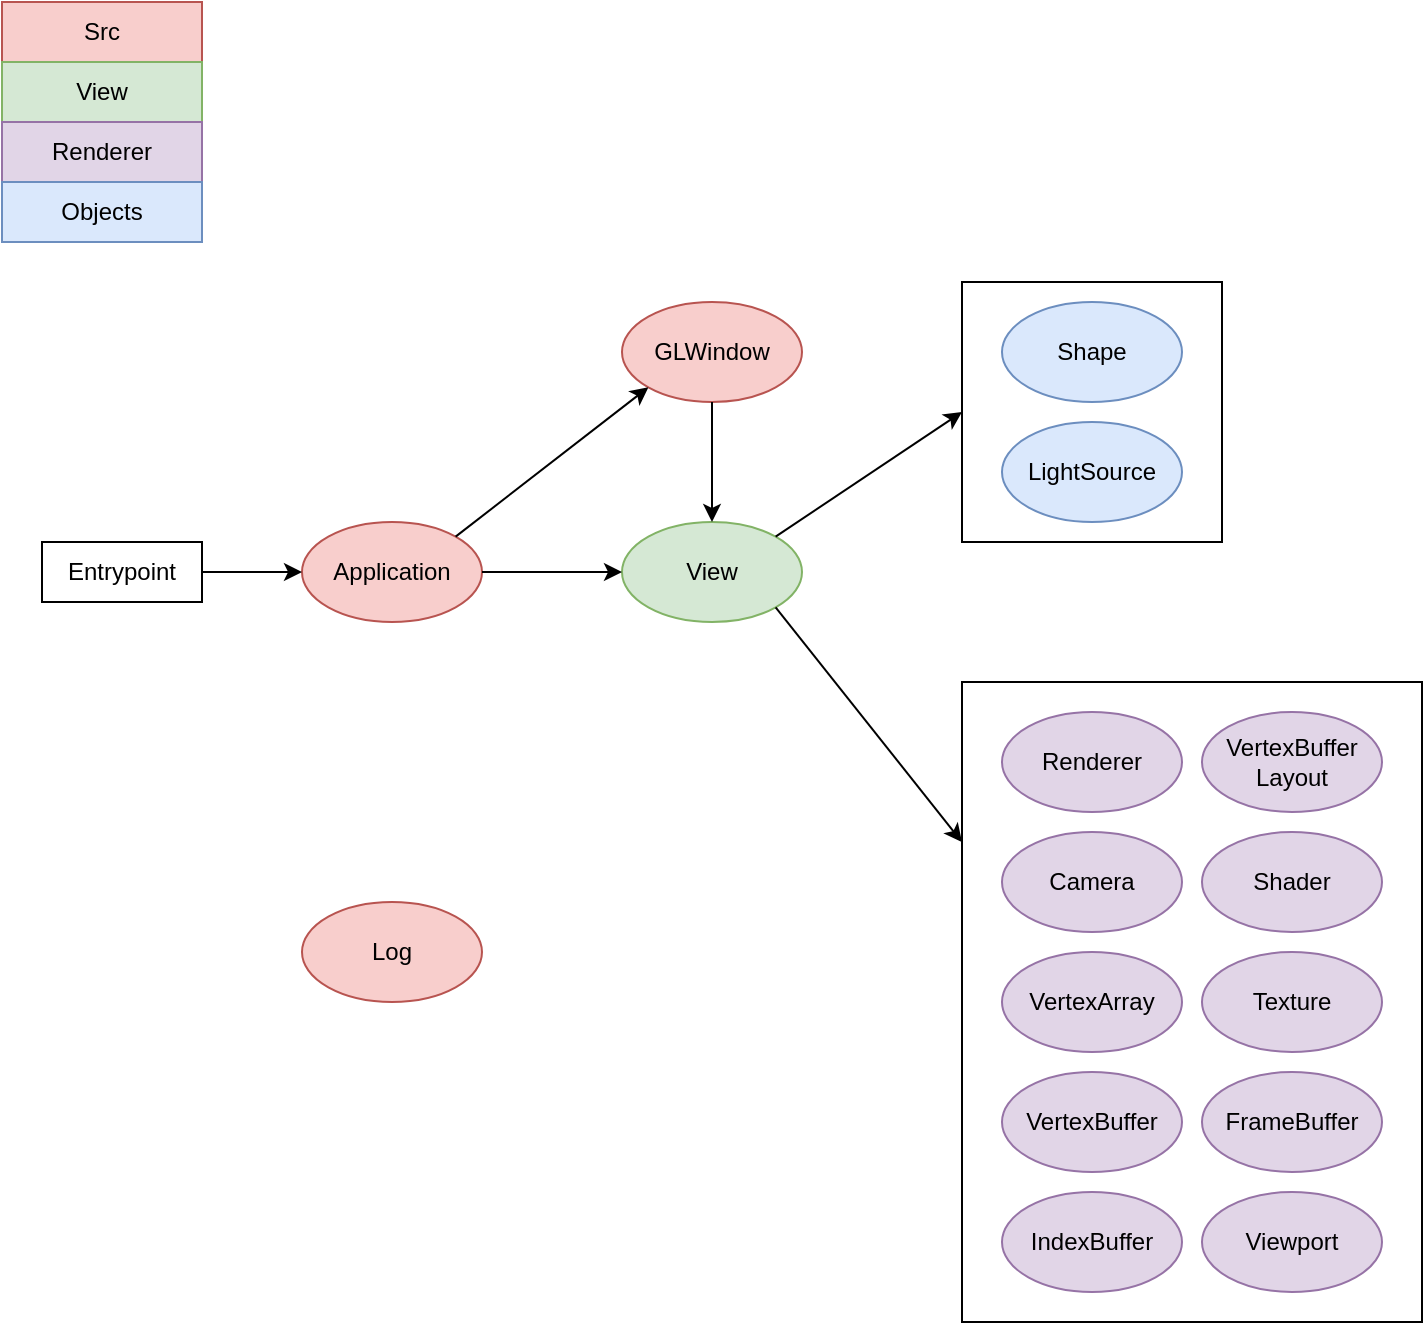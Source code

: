 <mxfile version="11.2.1" type="device" pages="1"><diagram id="wknT-22jDsb7SWKFMQ2I" name="Page-1"><mxGraphModel dx="1038" dy="582" grid="1" gridSize="10" guides="1" tooltips="1" connect="1" arrows="1" fold="1" page="1" pageScale="1" pageWidth="850" pageHeight="1100" math="0" shadow="0"><root><mxCell id="0"/><mxCell id="1" parent="0"/><mxCell id="4schWgHKknB6Yh2o01-A-36" value="" style="rounded=0;whiteSpace=wrap;html=1;" vertex="1" parent="1"><mxGeometry x="490" y="150" width="130" height="130" as="geometry"/></mxCell><mxCell id="4schWgHKknB6Yh2o01-A-34" value="" style="rounded=0;whiteSpace=wrap;html=1;" vertex="1" parent="1"><mxGeometry x="490" y="350" width="230" height="320" as="geometry"/></mxCell><mxCell id="4schWgHKknB6Yh2o01-A-1" value="Entrypoint" style="rounded=0;whiteSpace=wrap;html=1;" vertex="1" parent="1"><mxGeometry x="30" y="280" width="80" height="30" as="geometry"/></mxCell><mxCell id="4schWgHKknB6Yh2o01-A-2" value="Log" style="ellipse;whiteSpace=wrap;html=1;fillColor=#f8cecc;strokeColor=#b85450;" vertex="1" parent="1"><mxGeometry x="160" y="460" width="90" height="50" as="geometry"/></mxCell><mxCell id="4schWgHKknB6Yh2o01-A-3" value="Application" style="ellipse;whiteSpace=wrap;html=1;fillColor=#f8cecc;strokeColor=#b85450;" vertex="1" parent="1"><mxGeometry x="160" y="270" width="90" height="50" as="geometry"/></mxCell><mxCell id="4schWgHKknB6Yh2o01-A-7" value="View" style="ellipse;whiteSpace=wrap;html=1;fillColor=#d5e8d4;strokeColor=#82b366;" vertex="1" parent="1"><mxGeometry x="320" y="270" width="90" height="50" as="geometry"/></mxCell><mxCell id="4schWgHKknB6Yh2o01-A-13" value="GLWindow" style="ellipse;whiteSpace=wrap;html=1;fillColor=#f8cecc;strokeColor=#b85450;" vertex="1" parent="1"><mxGeometry x="320" y="160" width="90" height="50" as="geometry"/></mxCell><mxCell id="4schWgHKknB6Yh2o01-A-14" value="" style="endArrow=classic;html=1;entryX=0;entryY=1;entryDx=0;entryDy=0;exitX=1;exitY=0;exitDx=0;exitDy=0;" edge="1" parent="1" source="4schWgHKknB6Yh2o01-A-3" target="4schWgHKknB6Yh2o01-A-13"><mxGeometry width="50" height="50" relative="1" as="geometry"><mxPoint x="40" y="590" as="sourcePoint"/><mxPoint x="90" y="540" as="targetPoint"/></mxGeometry></mxCell><mxCell id="4schWgHKknB6Yh2o01-A-16" value="Renderer" style="ellipse;whiteSpace=wrap;html=1;fillColor=#e1d5e7;strokeColor=#9673a6;" vertex="1" parent="1"><mxGeometry x="510" y="365" width="90" height="50" as="geometry"/></mxCell><mxCell id="4schWgHKknB6Yh2o01-A-17" value="Viewport" style="ellipse;whiteSpace=wrap;html=1;fillColor=#e1d5e7;strokeColor=#9673a6;" vertex="1" parent="1"><mxGeometry x="610" y="605" width="90" height="50" as="geometry"/></mxCell><mxCell id="4schWgHKknB6Yh2o01-A-18" value="Camera" style="ellipse;whiteSpace=wrap;html=1;fillColor=#e1d5e7;strokeColor=#9673a6;" vertex="1" parent="1"><mxGeometry x="510" y="425" width="90" height="50" as="geometry"/></mxCell><mxCell id="4schWgHKknB6Yh2o01-A-19" value="VertexArray" style="ellipse;whiteSpace=wrap;html=1;fillColor=#e1d5e7;strokeColor=#9673a6;" vertex="1" parent="1"><mxGeometry x="510" y="485" width="90" height="50" as="geometry"/></mxCell><mxCell id="4schWgHKknB6Yh2o01-A-20" value="VertexBuffer" style="ellipse;whiteSpace=wrap;html=1;fillColor=#e1d5e7;strokeColor=#9673a6;" vertex="1" parent="1"><mxGeometry x="510" y="545" width="90" height="50" as="geometry"/></mxCell><mxCell id="4schWgHKknB6Yh2o01-A-21" value="IndexBuffer" style="ellipse;whiteSpace=wrap;html=1;fillColor=#e1d5e7;strokeColor=#9673a6;" vertex="1" parent="1"><mxGeometry x="510" y="605" width="90" height="50" as="geometry"/></mxCell><mxCell id="4schWgHKknB6Yh2o01-A-22" value="VertexBuffer&lt;br&gt;Layout" style="ellipse;whiteSpace=wrap;html=1;fillColor=#e1d5e7;strokeColor=#9673a6;" vertex="1" parent="1"><mxGeometry x="610" y="365" width="90" height="50" as="geometry"/></mxCell><mxCell id="4schWgHKknB6Yh2o01-A-23" value="Shader" style="ellipse;whiteSpace=wrap;html=1;fillColor=#e1d5e7;strokeColor=#9673a6;" vertex="1" parent="1"><mxGeometry x="610" y="425" width="90" height="50" as="geometry"/></mxCell><mxCell id="4schWgHKknB6Yh2o01-A-24" value="Texture" style="ellipse;whiteSpace=wrap;html=1;fillColor=#e1d5e7;strokeColor=#9673a6;" vertex="1" parent="1"><mxGeometry x="610" y="485" width="90" height="50" as="geometry"/></mxCell><mxCell id="4schWgHKknB6Yh2o01-A-25" value="FrameBuffer" style="ellipse;whiteSpace=wrap;html=1;fillColor=#e1d5e7;strokeColor=#9673a6;" vertex="1" parent="1"><mxGeometry x="610" y="545" width="90" height="50" as="geometry"/></mxCell><mxCell id="4schWgHKknB6Yh2o01-A-29" value="Shape" style="ellipse;whiteSpace=wrap;html=1;fillColor=#dae8fc;strokeColor=#6c8ebf;" vertex="1" parent="1"><mxGeometry x="510" y="160" width="90" height="50" as="geometry"/></mxCell><mxCell id="4schWgHKknB6Yh2o01-A-33" value="LightSource" style="ellipse;whiteSpace=wrap;html=1;fillColor=#dae8fc;strokeColor=#6c8ebf;" vertex="1" parent="1"><mxGeometry x="510" y="220" width="90" height="50" as="geometry"/></mxCell><mxCell id="4schWgHKknB6Yh2o01-A-38" value="" style="endArrow=classic;html=1;entryX=0;entryY=0.25;entryDx=0;entryDy=0;exitX=1;exitY=1;exitDx=0;exitDy=0;" edge="1" parent="1" source="4schWgHKknB6Yh2o01-A-7" target="4schWgHKknB6Yh2o01-A-34"><mxGeometry width="50" height="50" relative="1" as="geometry"><mxPoint x="70" y="740" as="sourcePoint"/><mxPoint x="120" y="690" as="targetPoint"/></mxGeometry></mxCell><mxCell id="4schWgHKknB6Yh2o01-A-39" value="" style="endArrow=classic;html=1;entryX=0;entryY=0.5;entryDx=0;entryDy=0;exitX=1;exitY=0;exitDx=0;exitDy=0;" edge="1" parent="1" source="4schWgHKknB6Yh2o01-A-7" target="4schWgHKknB6Yh2o01-A-36"><mxGeometry width="50" height="50" relative="1" as="geometry"><mxPoint x="70" y="740" as="sourcePoint"/><mxPoint x="120" y="690" as="targetPoint"/></mxGeometry></mxCell><mxCell id="4schWgHKknB6Yh2o01-A-45" value="Src" style="rounded=0;whiteSpace=wrap;html=1;fillColor=#f8cecc;strokeColor=#b85450;" vertex="1" parent="1"><mxGeometry x="10" y="10" width="100" height="30" as="geometry"/></mxCell><mxCell id="4schWgHKknB6Yh2o01-A-46" value="View" style="rounded=0;whiteSpace=wrap;html=1;fillColor=#d5e8d4;strokeColor=#82b366;" vertex="1" parent="1"><mxGeometry x="10" y="40" width="100" height="30" as="geometry"/></mxCell><mxCell id="4schWgHKknB6Yh2o01-A-47" value="Renderer" style="rounded=0;whiteSpace=wrap;html=1;fillColor=#e1d5e7;strokeColor=#9673a6;" vertex="1" parent="1"><mxGeometry x="10" y="70" width="100" height="30" as="geometry"/></mxCell><mxCell id="4schWgHKknB6Yh2o01-A-48" value="Objects" style="rounded=0;whiteSpace=wrap;html=1;fillColor=#dae8fc;strokeColor=#6c8ebf;" vertex="1" parent="1"><mxGeometry x="10" y="100" width="100" height="30" as="geometry"/></mxCell><mxCell id="4schWgHKknB6Yh2o01-A-50" value="" style="endArrow=classic;html=1;entryX=0.5;entryY=0;entryDx=0;entryDy=0;exitX=0.5;exitY=1;exitDx=0;exitDy=0;" edge="1" parent="1" source="4schWgHKknB6Yh2o01-A-13" target="4schWgHKknB6Yh2o01-A-7"><mxGeometry width="50" height="50" relative="1" as="geometry"><mxPoint x="10" y="740" as="sourcePoint"/><mxPoint x="60" y="690" as="targetPoint"/></mxGeometry></mxCell><mxCell id="4schWgHKknB6Yh2o01-A-51" value="" style="endArrow=classic;html=1;entryX=0;entryY=0.5;entryDx=0;entryDy=0;exitX=1;exitY=0.5;exitDx=0;exitDy=0;" edge="1" parent="1" source="4schWgHKknB6Yh2o01-A-1" target="4schWgHKknB6Yh2o01-A-3"><mxGeometry width="50" height="50" relative="1" as="geometry"><mxPoint x="10" y="740" as="sourcePoint"/><mxPoint x="60" y="690" as="targetPoint"/></mxGeometry></mxCell><mxCell id="4schWgHKknB6Yh2o01-A-52" value="" style="endArrow=classic;html=1;entryX=0;entryY=0.5;entryDx=0;entryDy=0;exitX=1;exitY=0.5;exitDx=0;exitDy=0;" edge="1" parent="1" source="4schWgHKknB6Yh2o01-A-3" target="4schWgHKknB6Yh2o01-A-7"><mxGeometry width="50" height="50" relative="1" as="geometry"><mxPoint x="10" y="740" as="sourcePoint"/><mxPoint x="60" y="690" as="targetPoint"/></mxGeometry></mxCell></root></mxGraphModel></diagram></mxfile>
